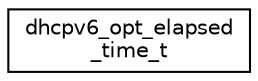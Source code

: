 digraph "Graphical Class Hierarchy"
{
 // LATEX_PDF_SIZE
  edge [fontname="Helvetica",fontsize="10",labelfontname="Helvetica",labelfontsize="10"];
  node [fontname="Helvetica",fontsize="10",shape=record];
  rankdir="LR";
  Node0 [label="dhcpv6_opt_elapsed\l_time_t",height=0.2,width=0.4,color="black", fillcolor="white", style="filled",URL="$structdhcpv6__opt__elapsed__time__t.html",tooltip="DHCPv6 elapsed time option format."];
}
